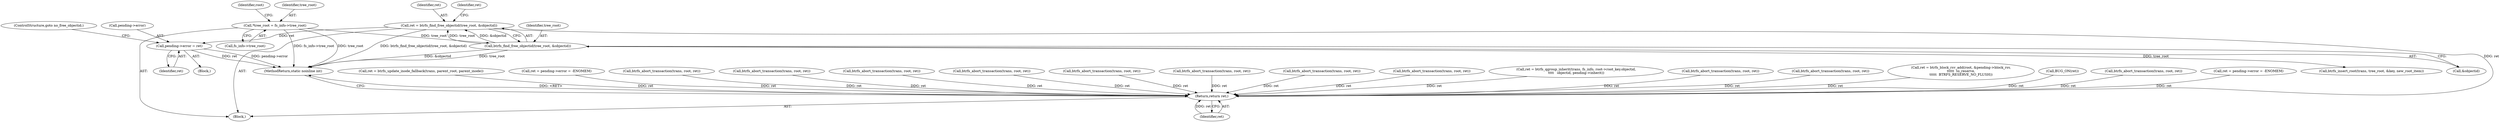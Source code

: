 digraph "0_linux_9c52057c698fb96f8f07e7a4bcf4801a092bda89_2@API" {
"1000190" [label="(Call,ret = btrfs_find_free_objectid(tree_root, &objectid))"];
"1000192" [label="(Call,btrfs_find_free_objectid(tree_root, &objectid))"];
"1000118" [label="(Call,*tree_root = fs_info->tree_root)"];
"1000199" [label="(Call,pending->error = ret)"];
"1000774" [label="(Return,return ret;)"];
"1000204" [label="(ControlStructure,goto no_free_objectid;)"];
"1000737" [label="(Call,ret = btrfs_update_inode_fallback(trans, parent_root, parent_inode))"];
"1000190" [label="(Call,ret = btrfs_find_free_objectid(tree_root, &objectid))"];
"1000161" [label="(Call,ret = pending->error = -ENOMEM)"];
"1000194" [label="(Call,&objectid)"];
"1000580" [label="(Call,btrfs_abort_transaction(trans, root, ret))"];
"1000660" [label="(Call,btrfs_abort_transaction(trans, root, ret))"];
"1000192" [label="(Call,btrfs_find_free_objectid(tree_root, &objectid))"];
"1000378" [label="(Call,btrfs_abort_transaction(trans, root, ret))"];
"1000114" [label="(Block,)"];
"1000544" [label="(Call,btrfs_abort_transaction(trans, root, ret))"];
"1000200" [label="(Call,pending->error)"];
"1000745" [label="(Call,btrfs_abort_transaction(trans, root, ret))"];
"1000118" [label="(Call,*tree_root = fs_info->tree_root)"];
"1000203" [label="(Identifier,ret)"];
"1000125" [label="(Identifier,root)"];
"1000119" [label="(Identifier,tree_root)"];
"1000191" [label="(Identifier,ret)"];
"1000776" [label="(MethodReturn,static noinline int)"];
"1000567" [label="(Call,btrfs_insert_root(trans, tree_root, &key, new_root_item))"];
"1000120" [label="(Call,fs_info->tree_root)"];
"1000198" [label="(Block,)"];
"1000647" [label="(Call,btrfs_abort_transaction(trans, root, ret))"];
"1000521" [label="(Call,btrfs_abort_transaction(trans, root, ret))"];
"1000677" [label="(Call,btrfs_abort_transaction(trans, root, ret))"];
"1000234" [label="(Call,ret = btrfs_qgroup_inherit(trans, fs_info, root->root_key.objectid,\n\t\t\t\t   objectid, pending->inherit))"];
"1000197" [label="(Identifier,ret)"];
"1000710" [label="(Call,btrfs_abort_transaction(trans, root, ret))"];
"1000363" [label="(Call,btrfs_abort_transaction(trans, root, ret))"];
"1000775" [label="(Identifier,ret)"];
"1000774" [label="(Return,return ret;)"];
"1000215" [label="(Call,ret = btrfs_block_rsv_add(root, &pending->block_rsv,\n\t\t\t\t\t  to_reserve,\n\t\t\t\t\t  BTRFS_RESERVE_NO_FLUSH))"];
"1000317" [label="(Call,BUG_ON(ret))"];
"1000612" [label="(Call,btrfs_abort_transaction(trans, root, ret))"];
"1000193" [label="(Identifier,tree_root)"];
"1000181" [label="(Call,ret = pending->error = -ENOMEM)"];
"1000199" [label="(Call,pending->error = ret)"];
"1000190" -> "1000114"  [label="AST: "];
"1000190" -> "1000192"  [label="CFG: "];
"1000191" -> "1000190"  [label="AST: "];
"1000192" -> "1000190"  [label="AST: "];
"1000197" -> "1000190"  [label="CFG: "];
"1000190" -> "1000776"  [label="DDG: btrfs_find_free_objectid(tree_root, &objectid)"];
"1000192" -> "1000190"  [label="DDG: tree_root"];
"1000192" -> "1000190"  [label="DDG: &objectid"];
"1000190" -> "1000199"  [label="DDG: ret"];
"1000190" -> "1000774"  [label="DDG: ret"];
"1000192" -> "1000194"  [label="CFG: "];
"1000193" -> "1000192"  [label="AST: "];
"1000194" -> "1000192"  [label="AST: "];
"1000192" -> "1000776"  [label="DDG: &objectid"];
"1000192" -> "1000776"  [label="DDG: tree_root"];
"1000118" -> "1000192"  [label="DDG: tree_root"];
"1000192" -> "1000567"  [label="DDG: tree_root"];
"1000118" -> "1000114"  [label="AST: "];
"1000118" -> "1000120"  [label="CFG: "];
"1000119" -> "1000118"  [label="AST: "];
"1000120" -> "1000118"  [label="AST: "];
"1000125" -> "1000118"  [label="CFG: "];
"1000118" -> "1000776"  [label="DDG: fs_info->tree_root"];
"1000118" -> "1000776"  [label="DDG: tree_root"];
"1000199" -> "1000198"  [label="AST: "];
"1000199" -> "1000203"  [label="CFG: "];
"1000200" -> "1000199"  [label="AST: "];
"1000203" -> "1000199"  [label="AST: "];
"1000204" -> "1000199"  [label="CFG: "];
"1000199" -> "1000776"  [label="DDG: pending->error"];
"1000199" -> "1000776"  [label="DDG: ret"];
"1000774" -> "1000114"  [label="AST: "];
"1000774" -> "1000775"  [label="CFG: "];
"1000775" -> "1000774"  [label="AST: "];
"1000776" -> "1000774"  [label="CFG: "];
"1000774" -> "1000776"  [label="DDG: <RET>"];
"1000775" -> "1000774"  [label="DDG: ret"];
"1000181" -> "1000774"  [label="DDG: ret"];
"1000647" -> "1000774"  [label="DDG: ret"];
"1000660" -> "1000774"  [label="DDG: ret"];
"1000745" -> "1000774"  [label="DDG: ret"];
"1000521" -> "1000774"  [label="DDG: ret"];
"1000317" -> "1000774"  [label="DDG: ret"];
"1000612" -> "1000774"  [label="DDG: ret"];
"1000737" -> "1000774"  [label="DDG: ret"];
"1000710" -> "1000774"  [label="DDG: ret"];
"1000363" -> "1000774"  [label="DDG: ret"];
"1000544" -> "1000774"  [label="DDG: ret"];
"1000161" -> "1000774"  [label="DDG: ret"];
"1000378" -> "1000774"  [label="DDG: ret"];
"1000677" -> "1000774"  [label="DDG: ret"];
"1000580" -> "1000774"  [label="DDG: ret"];
"1000215" -> "1000774"  [label="DDG: ret"];
"1000234" -> "1000774"  [label="DDG: ret"];
}
